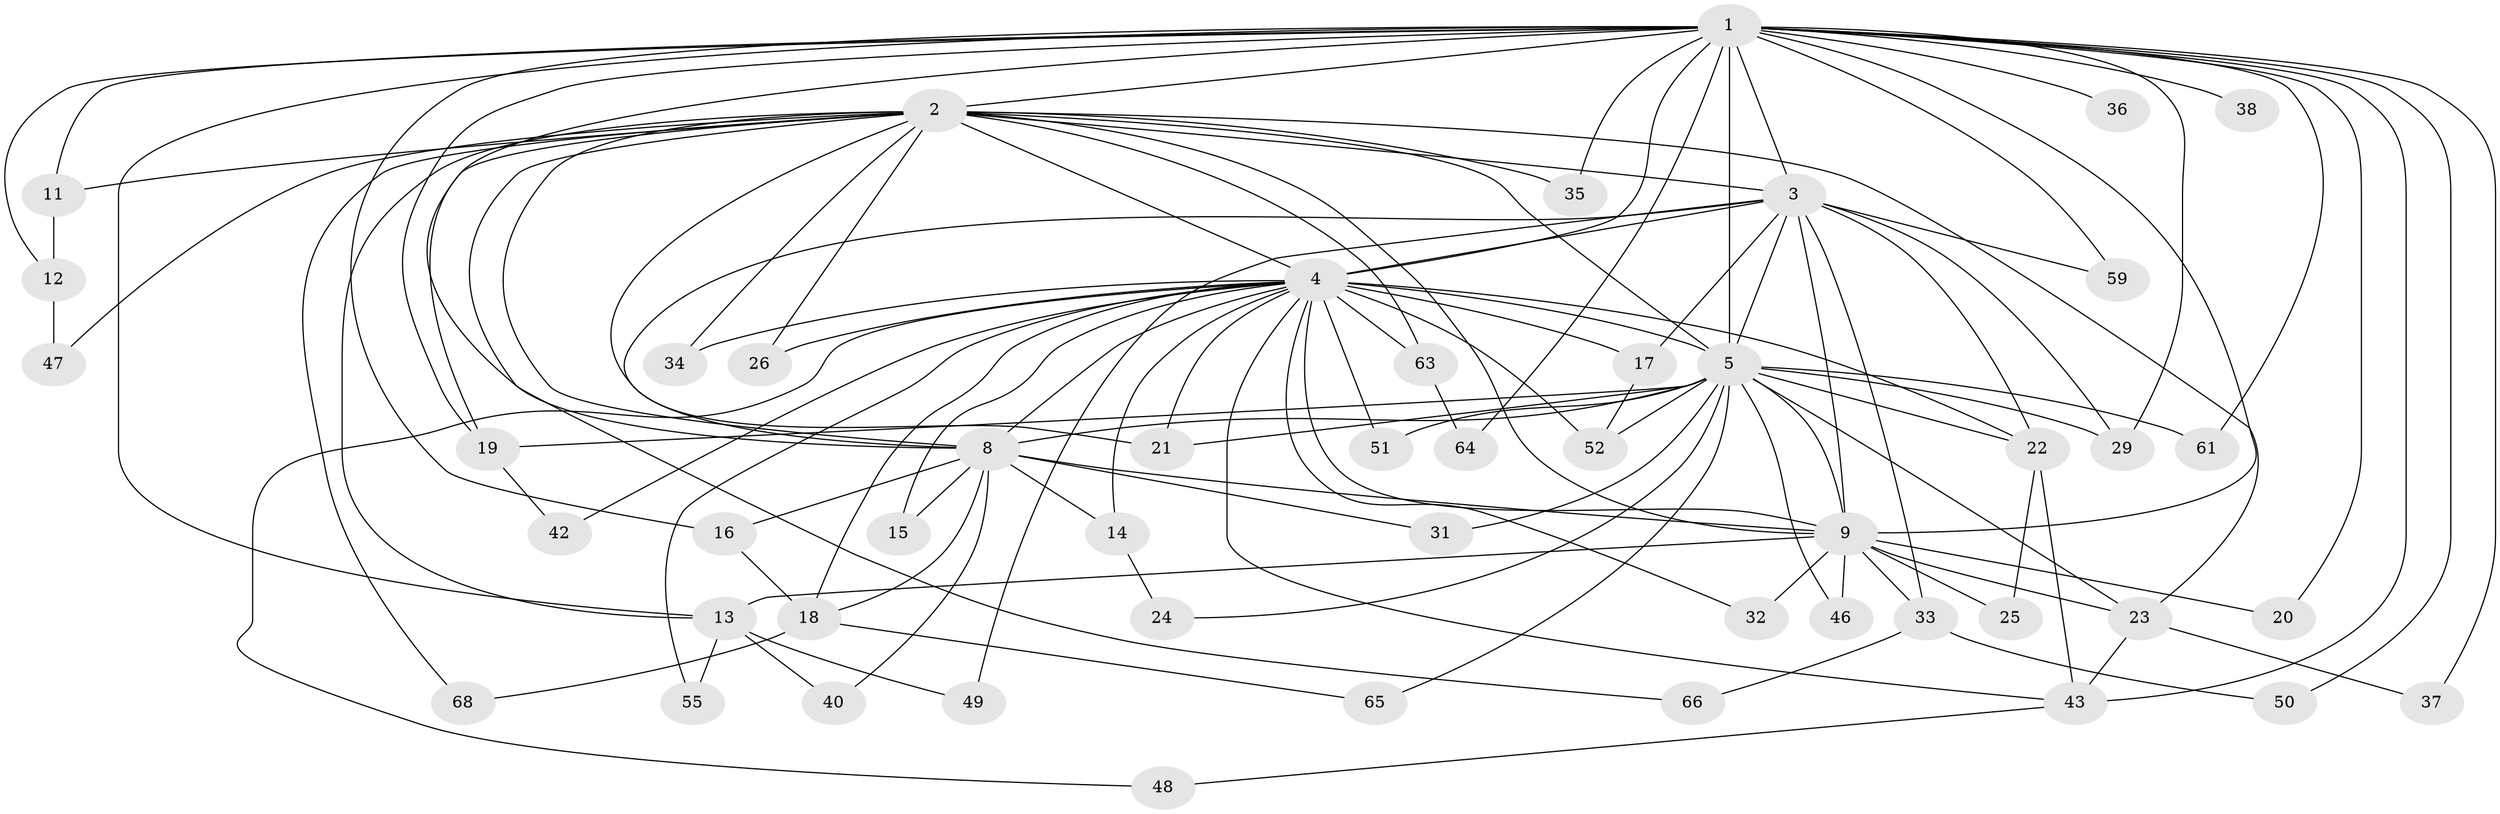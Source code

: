 // original degree distribution, {17: 0.04411764705882353, 21: 0.014705882352941176, 15: 0.014705882352941176, 16: 0.029411764705882353, 13: 0.014705882352941176, 19: 0.014705882352941176, 22: 0.014705882352941176, 4: 0.08823529411764706, 3: 0.11764705882352941, 6: 0.014705882352941176, 2: 0.5882352941176471, 5: 0.04411764705882353}
// Generated by graph-tools (version 1.1) at 2025/11/02/27/25 16:11:03]
// undirected, 50 vertices, 115 edges
graph export_dot {
graph [start="1"]
  node [color=gray90,style=filled];
  1 [super="+7"];
  2 [super="+45"];
  3 [super="+39"];
  4 [super="+10"];
  5 [super="+6"];
  8 [super="+53"];
  9 [super="+44"];
  11 [super="+41"];
  12;
  13 [super="+30"];
  14 [super="+28"];
  15;
  16;
  17 [super="+67"];
  18 [super="+60"];
  19 [super="+58"];
  20;
  21 [super="+27"];
  22 [super="+62"];
  23;
  24;
  25;
  26;
  29 [super="+56"];
  31;
  32;
  33;
  34;
  35;
  36;
  37;
  38;
  40;
  42;
  43 [super="+57"];
  46;
  47;
  48;
  49;
  50;
  51;
  52 [super="+54"];
  55;
  59;
  61;
  63;
  64;
  65;
  66;
  68;
  1 -- 2 [weight=2];
  1 -- 3 [weight=2];
  1 -- 4 [weight=4];
  1 -- 5 [weight=4];
  1 -- 8 [weight=2];
  1 -- 9 [weight=2];
  1 -- 16;
  1 -- 19;
  1 -- 20;
  1 -- 35;
  1 -- 36 [weight=2];
  1 -- 37;
  1 -- 38 [weight=2];
  1 -- 64;
  1 -- 11;
  1 -- 12;
  1 -- 13;
  1 -- 29;
  1 -- 50;
  1 -- 59;
  1 -- 61;
  1 -- 43;
  2 -- 3;
  2 -- 4 [weight=2];
  2 -- 5 [weight=2];
  2 -- 8;
  2 -- 9;
  2 -- 11 [weight=2];
  2 -- 19;
  2 -- 26;
  2 -- 34;
  2 -- 35;
  2 -- 47;
  2 -- 66;
  2 -- 68;
  2 -- 63;
  2 -- 23;
  2 -- 21;
  2 -- 13;
  3 -- 4 [weight=2];
  3 -- 5 [weight=2];
  3 -- 8;
  3 -- 9;
  3 -- 17;
  3 -- 29;
  3 -- 33;
  3 -- 49;
  3 -- 59;
  3 -- 22;
  4 -- 5 [weight=4];
  4 -- 8 [weight=3];
  4 -- 9 [weight=3];
  4 -- 14 [weight=2];
  4 -- 17;
  4 -- 26;
  4 -- 42;
  4 -- 43;
  4 -- 52 [weight=2];
  4 -- 55;
  4 -- 15;
  4 -- 18;
  4 -- 21;
  4 -- 22;
  4 -- 32;
  4 -- 34;
  4 -- 48;
  4 -- 51;
  4 -- 63;
  5 -- 8 [weight=2];
  5 -- 9 [weight=2];
  5 -- 21;
  5 -- 22;
  5 -- 24;
  5 -- 46;
  5 -- 51;
  5 -- 65;
  5 -- 23;
  5 -- 61;
  5 -- 31;
  5 -- 52;
  5 -- 19;
  5 -- 29;
  8 -- 9;
  8 -- 14;
  8 -- 15;
  8 -- 16;
  8 -- 31;
  8 -- 40;
  8 -- 18;
  9 -- 13;
  9 -- 20;
  9 -- 23;
  9 -- 25;
  9 -- 32;
  9 -- 33;
  9 -- 46;
  11 -- 12;
  12 -- 47;
  13 -- 40;
  13 -- 49;
  13 -- 55;
  14 -- 24;
  16 -- 18;
  17 -- 52;
  18 -- 65;
  18 -- 68;
  19 -- 42;
  22 -- 25;
  22 -- 43;
  23 -- 37;
  23 -- 43;
  33 -- 50;
  33 -- 66;
  43 -- 48;
  63 -- 64;
}
